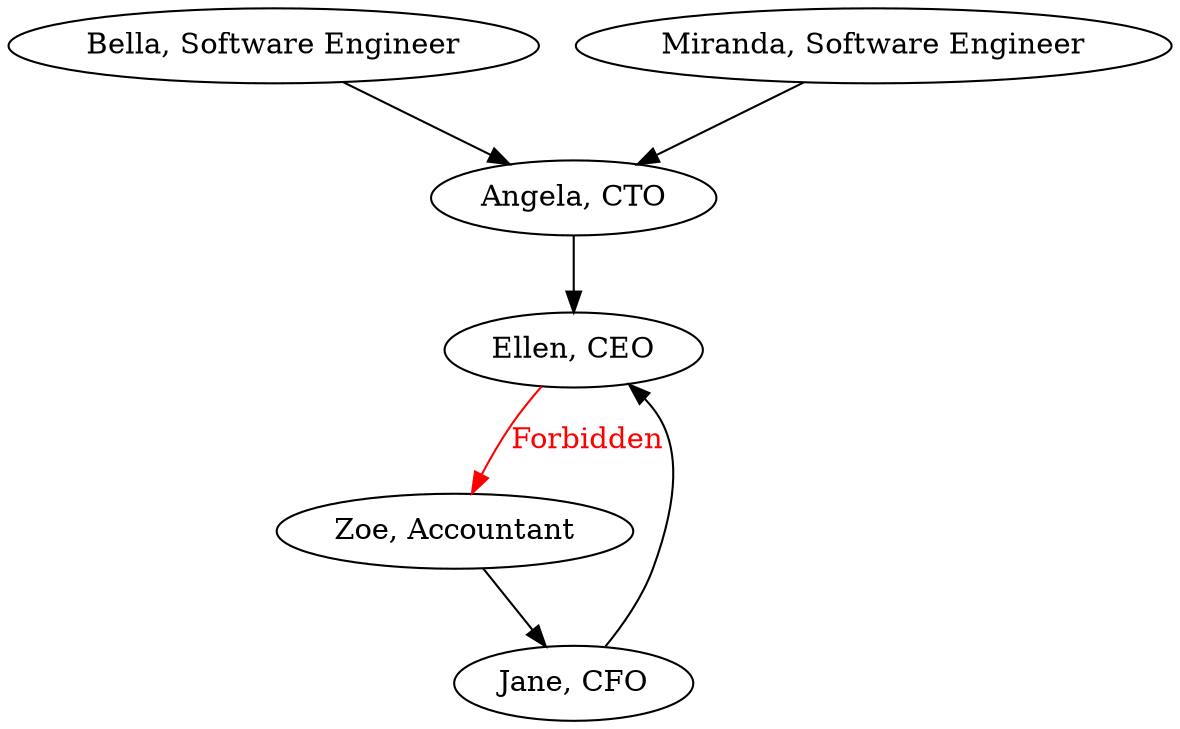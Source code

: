 digraph {
  ceo[label="Ellen, CEO"];
  cfo[label="Jane, CFO"];
  cto[label="Angela, CTO"];
  engineer_1[label="Bella, Software Engineer"];
  engineer_2[label="Miranda, Software Engineer"];
  accountant_1[label="Zoe, Accountant"];


  cto-> ceo;
  cfo -> ceo;
  engineer_1 -> cto;
  engineer_2 -> cto;
  accountant_1 -> cfo;
  ceo -> accountant_1[label="Forbidden", fontcolor="red", color="red"];
}
